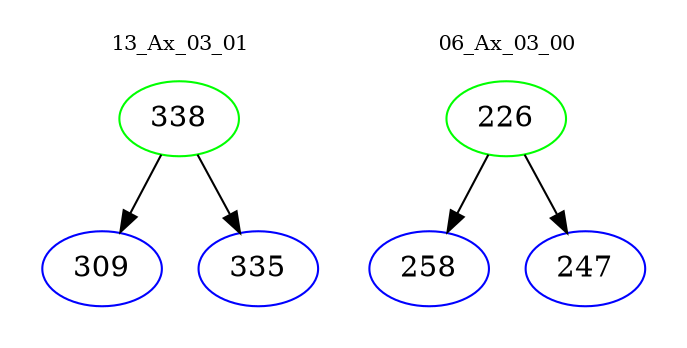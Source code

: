 digraph{
subgraph cluster_0 {
color = white
label = "13_Ax_03_01";
fontsize=10;
T0_338 [label="338", color="green"]
T0_338 -> T0_309 [color="black"]
T0_309 [label="309", color="blue"]
T0_338 -> T0_335 [color="black"]
T0_335 [label="335", color="blue"]
}
subgraph cluster_1 {
color = white
label = "06_Ax_03_00";
fontsize=10;
T1_226 [label="226", color="green"]
T1_226 -> T1_258 [color="black"]
T1_258 [label="258", color="blue"]
T1_226 -> T1_247 [color="black"]
T1_247 [label="247", color="blue"]
}
}
